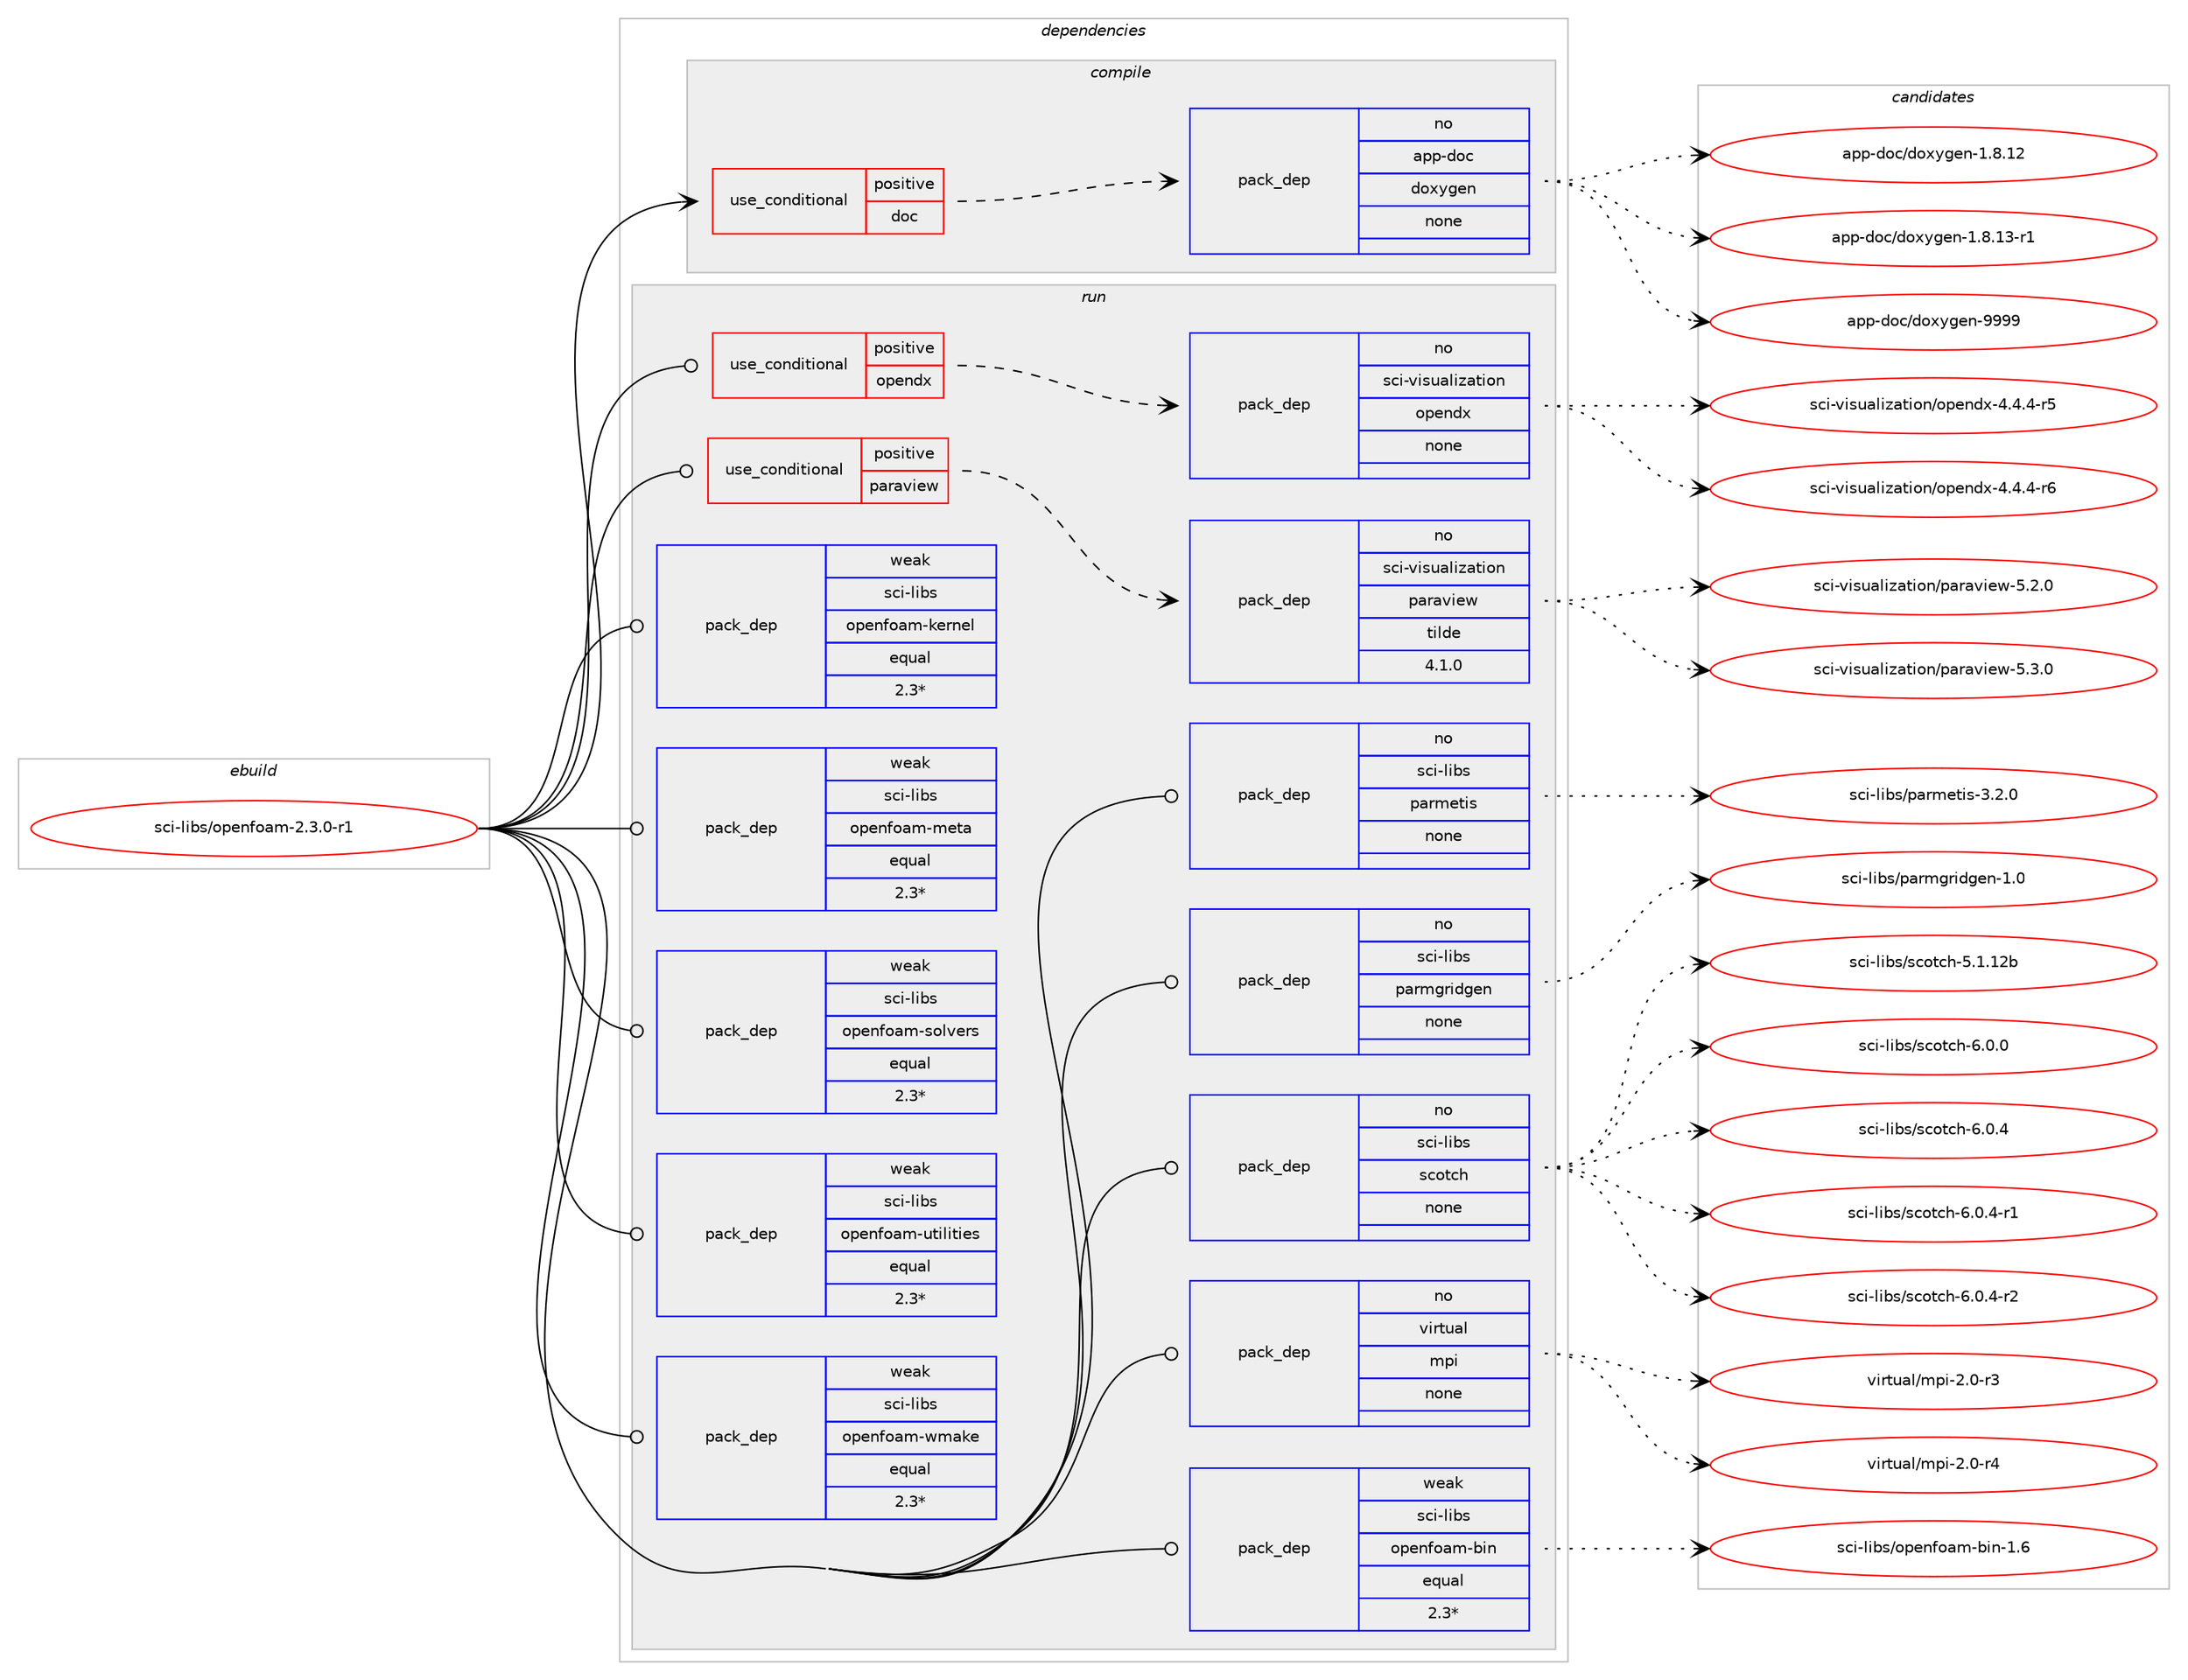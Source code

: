 digraph prolog {

# *************
# Graph options
# *************

newrank=true;
concentrate=true;
compound=true;
graph [rankdir=LR,fontname=Helvetica,fontsize=10,ranksep=1.5];#, ranksep=2.5, nodesep=0.2];
edge  [arrowhead=vee];
node  [fontname=Helvetica,fontsize=10];

# **********
# The ebuild
# **********

subgraph cluster_leftcol {
color=gray;
rank=same;
label=<<i>ebuild</i>>;
id [label="sci-libs/openfoam-2.3.0-r1", color=red, width=4, href="../sci-libs/openfoam-2.3.0-r1.svg"];
}

# ****************
# The dependencies
# ****************

subgraph cluster_midcol {
color=gray;
label=<<i>dependencies</i>>;
subgraph cluster_compile {
fillcolor="#eeeeee";
style=filled;
label=<<i>compile</i>>;
subgraph cond110870 {
dependency452971 [label=<<TABLE BORDER="0" CELLBORDER="1" CELLSPACING="0" CELLPADDING="4"><TR><TD ROWSPAN="3" CELLPADDING="10">use_conditional</TD></TR><TR><TD>positive</TD></TR><TR><TD>doc</TD></TR></TABLE>>, shape=none, color=red];
subgraph pack334180 {
dependency452972 [label=<<TABLE BORDER="0" CELLBORDER="1" CELLSPACING="0" CELLPADDING="4" WIDTH="220"><TR><TD ROWSPAN="6" CELLPADDING="30">pack_dep</TD></TR><TR><TD WIDTH="110">no</TD></TR><TR><TD>app-doc</TD></TR><TR><TD>doxygen</TD></TR><TR><TD>none</TD></TR><TR><TD></TD></TR></TABLE>>, shape=none, color=blue];
}
dependency452971:e -> dependency452972:w [weight=20,style="dashed",arrowhead="vee"];
}
id:e -> dependency452971:w [weight=20,style="solid",arrowhead="vee"];
}
subgraph cluster_compileandrun {
fillcolor="#eeeeee";
style=filled;
label=<<i>compile and run</i>>;
}
subgraph cluster_run {
fillcolor="#eeeeee";
style=filled;
label=<<i>run</i>>;
subgraph cond110871 {
dependency452973 [label=<<TABLE BORDER="0" CELLBORDER="1" CELLSPACING="0" CELLPADDING="4"><TR><TD ROWSPAN="3" CELLPADDING="10">use_conditional</TD></TR><TR><TD>positive</TD></TR><TR><TD>opendx</TD></TR></TABLE>>, shape=none, color=red];
subgraph pack334181 {
dependency452974 [label=<<TABLE BORDER="0" CELLBORDER="1" CELLSPACING="0" CELLPADDING="4" WIDTH="220"><TR><TD ROWSPAN="6" CELLPADDING="30">pack_dep</TD></TR><TR><TD WIDTH="110">no</TD></TR><TR><TD>sci-visualization</TD></TR><TR><TD>opendx</TD></TR><TR><TD>none</TD></TR><TR><TD></TD></TR></TABLE>>, shape=none, color=blue];
}
dependency452973:e -> dependency452974:w [weight=20,style="dashed",arrowhead="vee"];
}
id:e -> dependency452973:w [weight=20,style="solid",arrowhead="odot"];
subgraph cond110872 {
dependency452975 [label=<<TABLE BORDER="0" CELLBORDER="1" CELLSPACING="0" CELLPADDING="4"><TR><TD ROWSPAN="3" CELLPADDING="10">use_conditional</TD></TR><TR><TD>positive</TD></TR><TR><TD>paraview</TD></TR></TABLE>>, shape=none, color=red];
subgraph pack334182 {
dependency452976 [label=<<TABLE BORDER="0" CELLBORDER="1" CELLSPACING="0" CELLPADDING="4" WIDTH="220"><TR><TD ROWSPAN="6" CELLPADDING="30">pack_dep</TD></TR><TR><TD WIDTH="110">no</TD></TR><TR><TD>sci-visualization</TD></TR><TR><TD>paraview</TD></TR><TR><TD>tilde</TD></TR><TR><TD>4.1.0</TD></TR></TABLE>>, shape=none, color=blue];
}
dependency452975:e -> dependency452976:w [weight=20,style="dashed",arrowhead="vee"];
}
id:e -> dependency452975:w [weight=20,style="solid",arrowhead="odot"];
subgraph pack334183 {
dependency452977 [label=<<TABLE BORDER="0" CELLBORDER="1" CELLSPACING="0" CELLPADDING="4" WIDTH="220"><TR><TD ROWSPAN="6" CELLPADDING="30">pack_dep</TD></TR><TR><TD WIDTH="110">no</TD></TR><TR><TD>sci-libs</TD></TR><TR><TD>parmetis</TD></TR><TR><TD>none</TD></TR><TR><TD></TD></TR></TABLE>>, shape=none, color=blue];
}
id:e -> dependency452977:w [weight=20,style="solid",arrowhead="odot"];
subgraph pack334184 {
dependency452978 [label=<<TABLE BORDER="0" CELLBORDER="1" CELLSPACING="0" CELLPADDING="4" WIDTH="220"><TR><TD ROWSPAN="6" CELLPADDING="30">pack_dep</TD></TR><TR><TD WIDTH="110">no</TD></TR><TR><TD>sci-libs</TD></TR><TR><TD>parmgridgen</TD></TR><TR><TD>none</TD></TR><TR><TD></TD></TR></TABLE>>, shape=none, color=blue];
}
id:e -> dependency452978:w [weight=20,style="solid",arrowhead="odot"];
subgraph pack334185 {
dependency452979 [label=<<TABLE BORDER="0" CELLBORDER="1" CELLSPACING="0" CELLPADDING="4" WIDTH="220"><TR><TD ROWSPAN="6" CELLPADDING="30">pack_dep</TD></TR><TR><TD WIDTH="110">no</TD></TR><TR><TD>sci-libs</TD></TR><TR><TD>scotch</TD></TR><TR><TD>none</TD></TR><TR><TD></TD></TR></TABLE>>, shape=none, color=blue];
}
id:e -> dependency452979:w [weight=20,style="solid",arrowhead="odot"];
subgraph pack334186 {
dependency452980 [label=<<TABLE BORDER="0" CELLBORDER="1" CELLSPACING="0" CELLPADDING="4" WIDTH="220"><TR><TD ROWSPAN="6" CELLPADDING="30">pack_dep</TD></TR><TR><TD WIDTH="110">no</TD></TR><TR><TD>virtual</TD></TR><TR><TD>mpi</TD></TR><TR><TD>none</TD></TR><TR><TD></TD></TR></TABLE>>, shape=none, color=blue];
}
id:e -> dependency452980:w [weight=20,style="solid",arrowhead="odot"];
subgraph pack334187 {
dependency452981 [label=<<TABLE BORDER="0" CELLBORDER="1" CELLSPACING="0" CELLPADDING="4" WIDTH="220"><TR><TD ROWSPAN="6" CELLPADDING="30">pack_dep</TD></TR><TR><TD WIDTH="110">weak</TD></TR><TR><TD>sci-libs</TD></TR><TR><TD>openfoam-bin</TD></TR><TR><TD>equal</TD></TR><TR><TD>2.3*</TD></TR></TABLE>>, shape=none, color=blue];
}
id:e -> dependency452981:w [weight=20,style="solid",arrowhead="odot"];
subgraph pack334188 {
dependency452982 [label=<<TABLE BORDER="0" CELLBORDER="1" CELLSPACING="0" CELLPADDING="4" WIDTH="220"><TR><TD ROWSPAN="6" CELLPADDING="30">pack_dep</TD></TR><TR><TD WIDTH="110">weak</TD></TR><TR><TD>sci-libs</TD></TR><TR><TD>openfoam-kernel</TD></TR><TR><TD>equal</TD></TR><TR><TD>2.3*</TD></TR></TABLE>>, shape=none, color=blue];
}
id:e -> dependency452982:w [weight=20,style="solid",arrowhead="odot"];
subgraph pack334189 {
dependency452983 [label=<<TABLE BORDER="0" CELLBORDER="1" CELLSPACING="0" CELLPADDING="4" WIDTH="220"><TR><TD ROWSPAN="6" CELLPADDING="30">pack_dep</TD></TR><TR><TD WIDTH="110">weak</TD></TR><TR><TD>sci-libs</TD></TR><TR><TD>openfoam-meta</TD></TR><TR><TD>equal</TD></TR><TR><TD>2.3*</TD></TR></TABLE>>, shape=none, color=blue];
}
id:e -> dependency452983:w [weight=20,style="solid",arrowhead="odot"];
subgraph pack334190 {
dependency452984 [label=<<TABLE BORDER="0" CELLBORDER="1" CELLSPACING="0" CELLPADDING="4" WIDTH="220"><TR><TD ROWSPAN="6" CELLPADDING="30">pack_dep</TD></TR><TR><TD WIDTH="110">weak</TD></TR><TR><TD>sci-libs</TD></TR><TR><TD>openfoam-solvers</TD></TR><TR><TD>equal</TD></TR><TR><TD>2.3*</TD></TR></TABLE>>, shape=none, color=blue];
}
id:e -> dependency452984:w [weight=20,style="solid",arrowhead="odot"];
subgraph pack334191 {
dependency452985 [label=<<TABLE BORDER="0" CELLBORDER="1" CELLSPACING="0" CELLPADDING="4" WIDTH="220"><TR><TD ROWSPAN="6" CELLPADDING="30">pack_dep</TD></TR><TR><TD WIDTH="110">weak</TD></TR><TR><TD>sci-libs</TD></TR><TR><TD>openfoam-utilities</TD></TR><TR><TD>equal</TD></TR><TR><TD>2.3*</TD></TR></TABLE>>, shape=none, color=blue];
}
id:e -> dependency452985:w [weight=20,style="solid",arrowhead="odot"];
subgraph pack334192 {
dependency452986 [label=<<TABLE BORDER="0" CELLBORDER="1" CELLSPACING="0" CELLPADDING="4" WIDTH="220"><TR><TD ROWSPAN="6" CELLPADDING="30">pack_dep</TD></TR><TR><TD WIDTH="110">weak</TD></TR><TR><TD>sci-libs</TD></TR><TR><TD>openfoam-wmake</TD></TR><TR><TD>equal</TD></TR><TR><TD>2.3*</TD></TR></TABLE>>, shape=none, color=blue];
}
id:e -> dependency452986:w [weight=20,style="solid",arrowhead="odot"];
}
}

# **************
# The candidates
# **************

subgraph cluster_choices {
rank=same;
color=gray;
label=<<i>candidates</i>>;

subgraph choice334180 {
color=black;
nodesep=1;
choice9711211245100111994710011112012110310111045494656464950 [label="app-doc/doxygen-1.8.12", color=red, width=4,href="../app-doc/doxygen-1.8.12.svg"];
choice97112112451001119947100111120121103101110454946564649514511449 [label="app-doc/doxygen-1.8.13-r1", color=red, width=4,href="../app-doc/doxygen-1.8.13-r1.svg"];
choice971121124510011199471001111201211031011104557575757 [label="app-doc/doxygen-9999", color=red, width=4,href="../app-doc/doxygen-9999.svg"];
dependency452972:e -> choice9711211245100111994710011112012110310111045494656464950:w [style=dotted,weight="100"];
dependency452972:e -> choice97112112451001119947100111120121103101110454946564649514511449:w [style=dotted,weight="100"];
dependency452972:e -> choice971121124510011199471001111201211031011104557575757:w [style=dotted,weight="100"];
}
subgraph choice334181 {
color=black;
nodesep=1;
choice11599105451181051151179710810512297116105111110471111121011101001204552465246524511453 [label="sci-visualization/opendx-4.4.4-r5", color=red, width=4,href="../sci-visualization/opendx-4.4.4-r5.svg"];
choice11599105451181051151179710810512297116105111110471111121011101001204552465246524511454 [label="sci-visualization/opendx-4.4.4-r6", color=red, width=4,href="../sci-visualization/opendx-4.4.4-r6.svg"];
dependency452974:e -> choice11599105451181051151179710810512297116105111110471111121011101001204552465246524511453:w [style=dotted,weight="100"];
dependency452974:e -> choice11599105451181051151179710810512297116105111110471111121011101001204552465246524511454:w [style=dotted,weight="100"];
}
subgraph choice334182 {
color=black;
nodesep=1;
choice11599105451181051151179710810512297116105111110471129711497118105101119455346504648 [label="sci-visualization/paraview-5.2.0", color=red, width=4,href="../sci-visualization/paraview-5.2.0.svg"];
choice11599105451181051151179710810512297116105111110471129711497118105101119455346514648 [label="sci-visualization/paraview-5.3.0", color=red, width=4,href="../sci-visualization/paraview-5.3.0.svg"];
dependency452976:e -> choice11599105451181051151179710810512297116105111110471129711497118105101119455346504648:w [style=dotted,weight="100"];
dependency452976:e -> choice11599105451181051151179710810512297116105111110471129711497118105101119455346514648:w [style=dotted,weight="100"];
}
subgraph choice334183 {
color=black;
nodesep=1;
choice1159910545108105981154711297114109101116105115455146504648 [label="sci-libs/parmetis-3.2.0", color=red, width=4,href="../sci-libs/parmetis-3.2.0.svg"];
dependency452977:e -> choice1159910545108105981154711297114109101116105115455146504648:w [style=dotted,weight="100"];
}
subgraph choice334184 {
color=black;
nodesep=1;
choice115991054510810598115471129711410910311410510010310111045494648 [label="sci-libs/parmgridgen-1.0", color=red, width=4,href="../sci-libs/parmgridgen-1.0.svg"];
dependency452978:e -> choice115991054510810598115471129711410910311410510010310111045494648:w [style=dotted,weight="100"];
}
subgraph choice334185 {
color=black;
nodesep=1;
choice1159910545108105981154711599111116991044553464946495098 [label="sci-libs/scotch-5.1.12b", color=red, width=4,href="../sci-libs/scotch-5.1.12b.svg"];
choice115991054510810598115471159911111699104455446484648 [label="sci-libs/scotch-6.0.0", color=red, width=4,href="../sci-libs/scotch-6.0.0.svg"];
choice115991054510810598115471159911111699104455446484652 [label="sci-libs/scotch-6.0.4", color=red, width=4,href="../sci-libs/scotch-6.0.4.svg"];
choice1159910545108105981154711599111116991044554464846524511449 [label="sci-libs/scotch-6.0.4-r1", color=red, width=4,href="../sci-libs/scotch-6.0.4-r1.svg"];
choice1159910545108105981154711599111116991044554464846524511450 [label="sci-libs/scotch-6.0.4-r2", color=red, width=4,href="../sci-libs/scotch-6.0.4-r2.svg"];
dependency452979:e -> choice1159910545108105981154711599111116991044553464946495098:w [style=dotted,weight="100"];
dependency452979:e -> choice115991054510810598115471159911111699104455446484648:w [style=dotted,weight="100"];
dependency452979:e -> choice115991054510810598115471159911111699104455446484652:w [style=dotted,weight="100"];
dependency452979:e -> choice1159910545108105981154711599111116991044554464846524511449:w [style=dotted,weight="100"];
dependency452979:e -> choice1159910545108105981154711599111116991044554464846524511450:w [style=dotted,weight="100"];
}
subgraph choice334186 {
color=black;
nodesep=1;
choice1181051141161179710847109112105455046484511451 [label="virtual/mpi-2.0-r3", color=red, width=4,href="../virtual/mpi-2.0-r3.svg"];
choice1181051141161179710847109112105455046484511452 [label="virtual/mpi-2.0-r4", color=red, width=4,href="../virtual/mpi-2.0-r4.svg"];
dependency452980:e -> choice1181051141161179710847109112105455046484511451:w [style=dotted,weight="100"];
dependency452980:e -> choice1181051141161179710847109112105455046484511452:w [style=dotted,weight="100"];
}
subgraph choice334187 {
color=black;
nodesep=1;
choice1159910545108105981154711111210111010211197109459810511045494654 [label="sci-libs/openfoam-bin-1.6", color=red, width=4,href="../sci-libs/openfoam-bin-1.6.svg"];
dependency452981:e -> choice1159910545108105981154711111210111010211197109459810511045494654:w [style=dotted,weight="100"];
}
subgraph choice334188 {
color=black;
nodesep=1;
}
subgraph choice334189 {
color=black;
nodesep=1;
}
subgraph choice334190 {
color=black;
nodesep=1;
}
subgraph choice334191 {
color=black;
nodesep=1;
}
subgraph choice334192 {
color=black;
nodesep=1;
}
}

}
